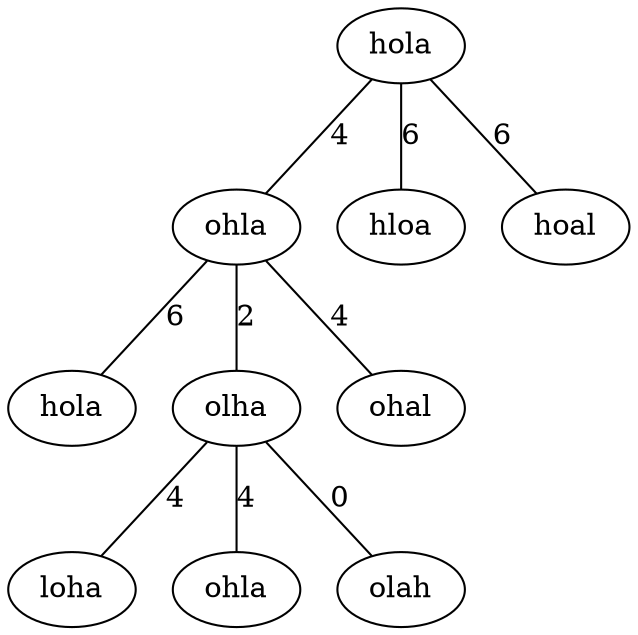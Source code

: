 graph G {
N1 [label="hola"];
N2 [label="ohla"];
N1 -- N2 [label="4"];
N3 [label="hloa"];
N1 -- N3 [label="6"];
N4 [label="hoal"];
N1 -- N4 [label="6"];
N5 [label="hola"];
N2 -- N5 [label="6"];
N6 [label="olha"];
N2 -- N6 [label="2"];
N7 [label="ohal"];
N2 -- N7 [label="4"];
N8 [label="loha"];
N6 -- N8 [label="4"];
N9 [label="ohla"];
N6 -- N9 [label="4"];
N10 [label="olah"];
N6 -- N10 [label="0"];
}